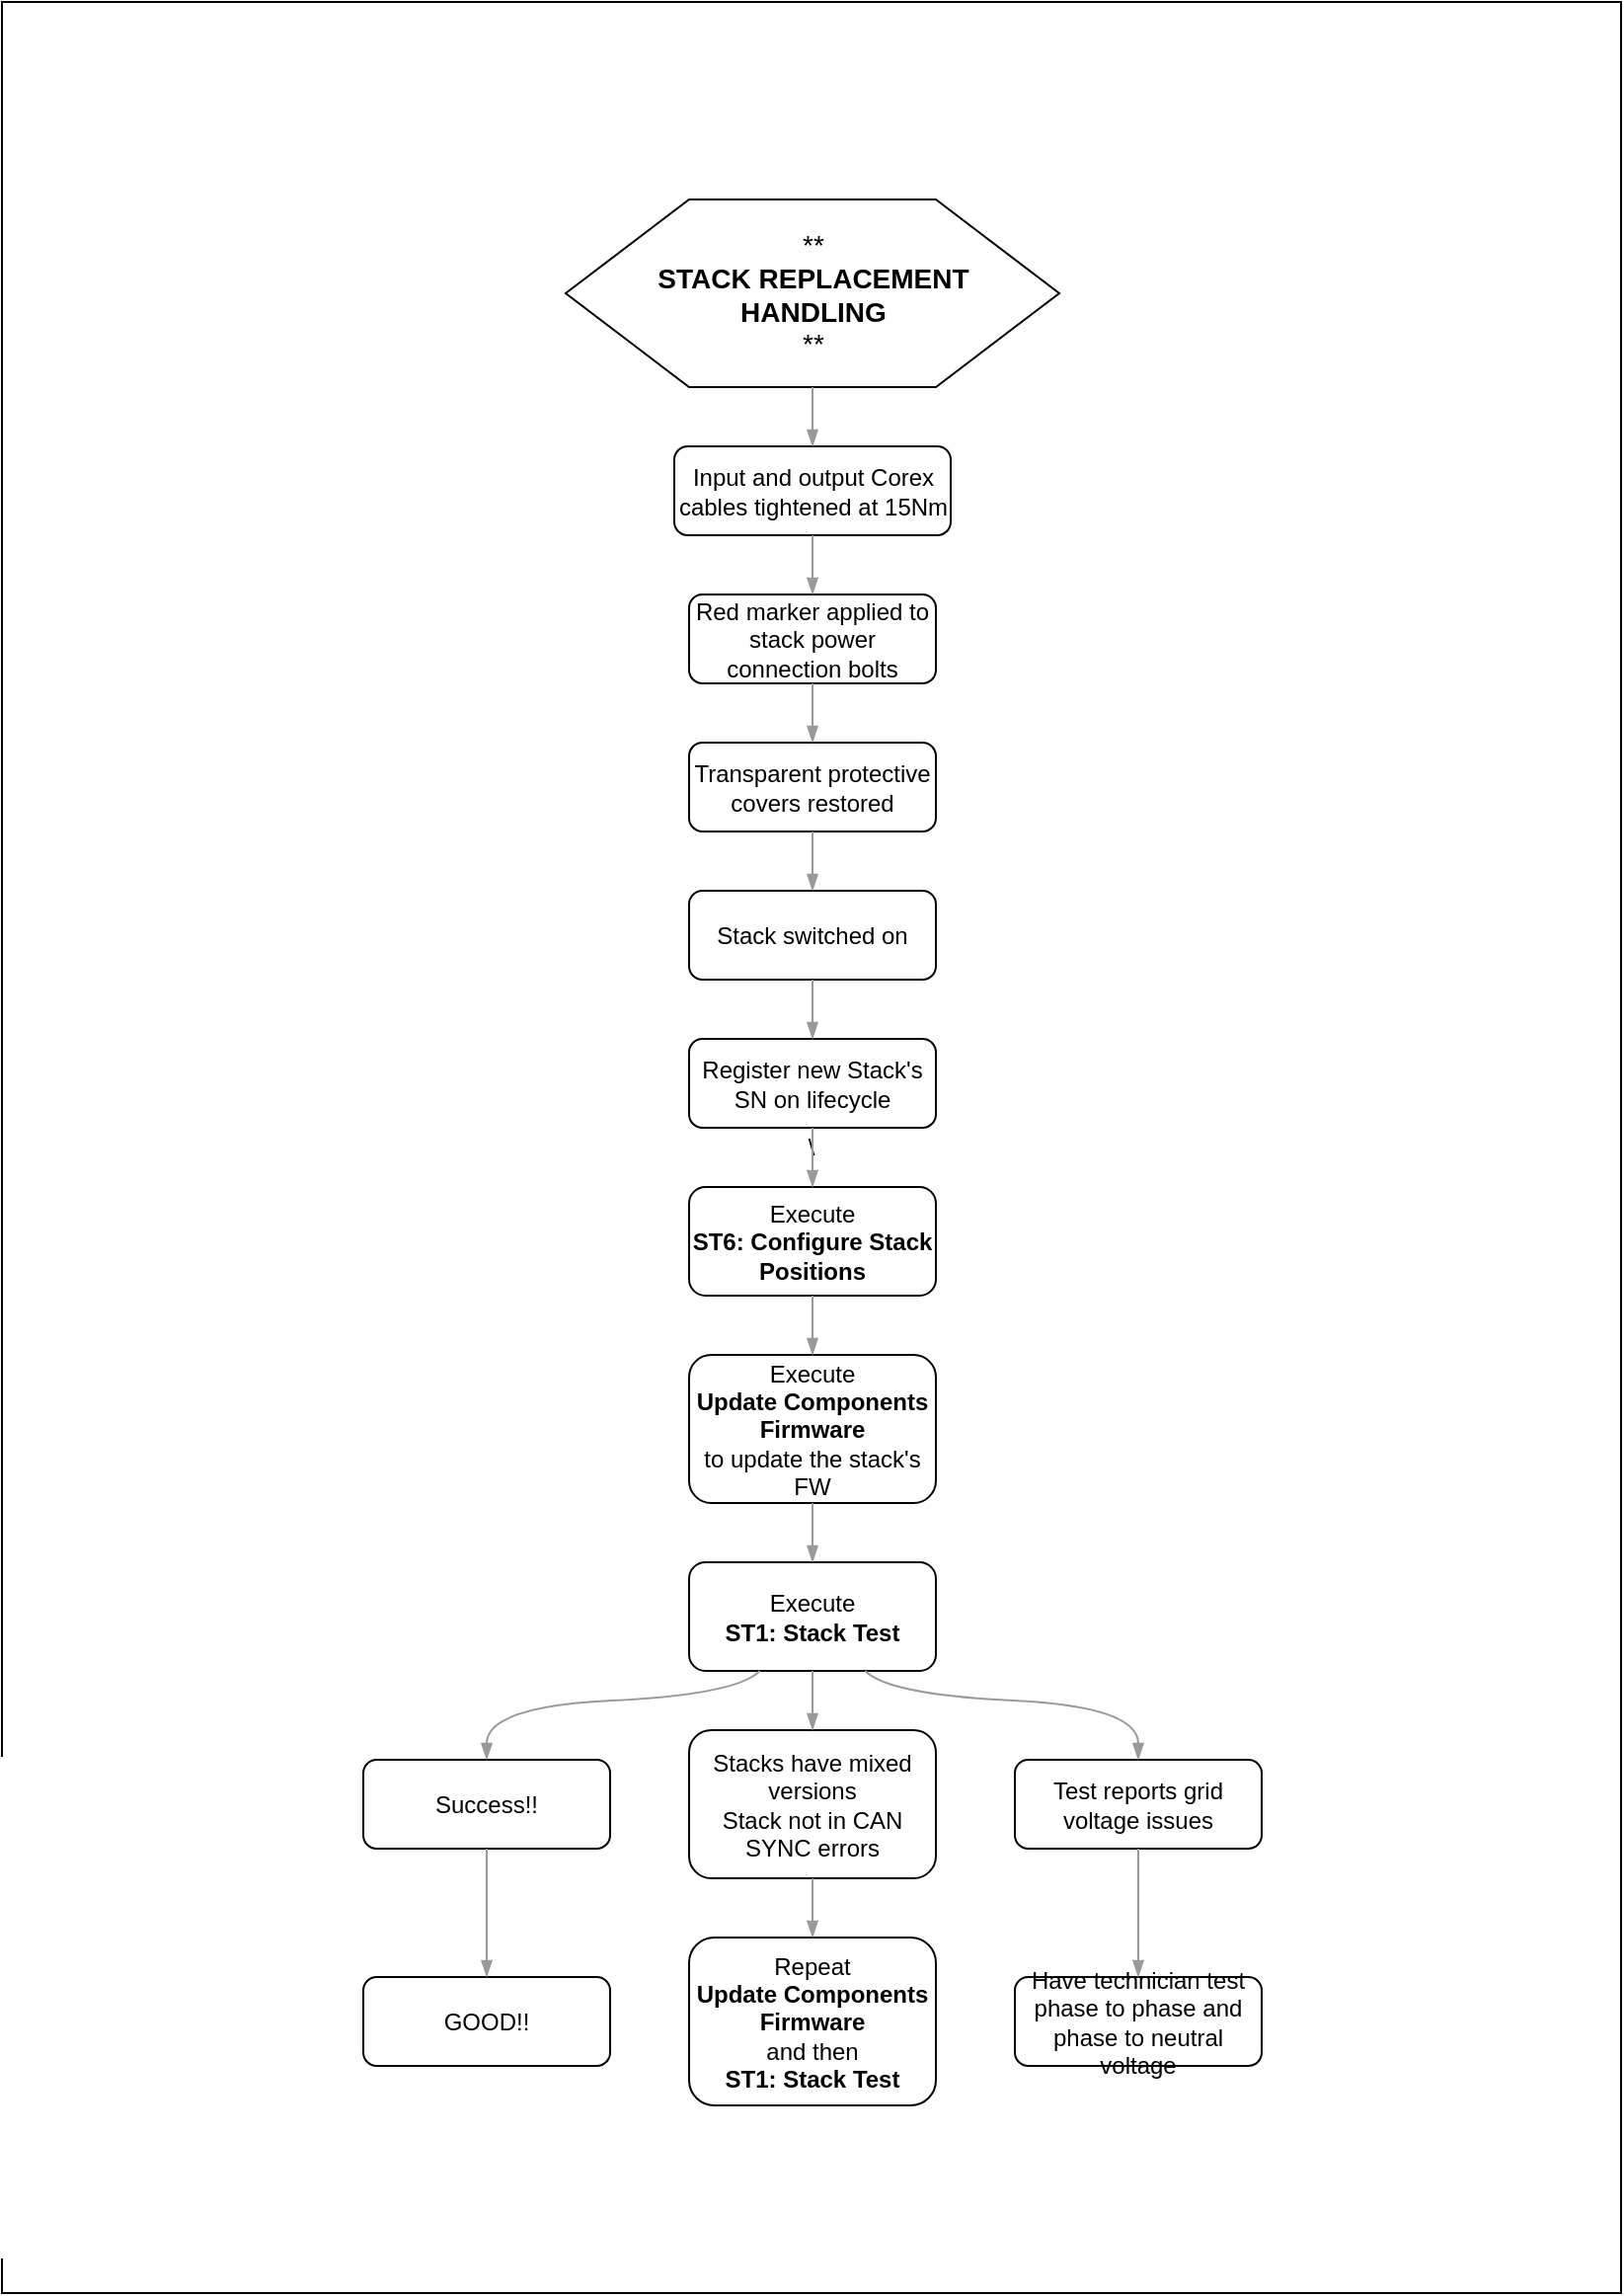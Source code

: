 <mxfile version="27.1.6">
  <diagram name="Pagina-1" id="UaNkxEnIw2f4sNMR2VHh">
    <mxGraphModel dx="2377" dy="1238" grid="1" gridSize="10" guides="1" tooltips="1" connect="1" arrows="1" fold="1" page="1" pageScale="1" pageWidth="827" pageHeight="1169" math="0" shadow="0">
      <root>
        <mxCell id="0" />
        <mxCell id="1" parent="0" />
        <mxCell id="O4qrvx7rD5n2ogxMP4Dq-696" value="\\" style="whiteSpace=wrap;html=1;imageAspect=0;fillColor=light-dark(#FFFFFF,#747474);" vertex="1" parent="1">
          <mxGeometry x="3" y="2" width="820" height="1160" as="geometry" />
        </mxCell>
        <UserObject label="%step%" step="**&lt;BR&gt;&lt;b&gt;STACK REPLACEMENT&lt;BR&gt;HANDLING&lt;/b&gt;&lt;BR&gt;**" shapeType="titleText" width="250" link="" placeholders="1" id="O4qrvx7rD5n2ogxMP4Dq-667">
          <mxCell style="whiteSpace=wrap;shape=hexagon;fillColor=#ffffff;strokeColor=#000000;perimeter=hexagonPerimeter;fontSize=14;html=1;" vertex="1" parent="1">
            <mxGeometry x="288.5" y="102" width="250" height="95" as="geometry" />
          </mxCell>
        </UserObject>
        <UserObject label="%step%" step="Input and output Corex cables tightened at 15Nm" shapeType="instruction" width="140" link="" placeholders="1" id="O4qrvx7rD5n2ogxMP4Dq-668">
          <mxCell style="whiteSpace=wrap;rounded=1;fillColor=#ffffff;strokeColor=#000000;perimetre=rectanglePerimetre;html=1;" vertex="1" parent="1">
            <mxGeometry x="343.5" y="227" width="140" height="45" as="geometry" />
          </mxCell>
        </UserObject>
        <UserObject label="%step%" step="Red marker applied to stack power connection bolts" shapeType="instruction" width="125" link="" placeholders="1" id="O4qrvx7rD5n2ogxMP4Dq-669">
          <mxCell style="whiteSpace=wrap;rounded=1;fillColor=#ffffff;strokeColor=#000000;perimetre=rectanglePerimetre;html=1;" vertex="1" parent="1">
            <mxGeometry x="351" y="302" width="125" height="45" as="geometry" />
          </mxCell>
        </UserObject>
        <UserObject label="%step%" step="Transparent protective covers restored" shapeType="instruction" width="125" link="" placeholders="1" id="O4qrvx7rD5n2ogxMP4Dq-670">
          <mxCell style="whiteSpace=wrap;rounded=1;fillColor=#ffffff;strokeColor=#000000;perimetre=rectanglePerimetre;html=1;" vertex="1" parent="1">
            <mxGeometry x="351" y="377" width="125" height="45" as="geometry" />
          </mxCell>
        </UserObject>
        <UserObject label="%step%" step="Stack switched on" shapeType="instruction" width="125" link="" placeholders="1" id="O4qrvx7rD5n2ogxMP4Dq-671">
          <mxCell style="whiteSpace=wrap;rounded=1;fillColor=#ffffff;strokeColor=#000000;perimetre=rectanglePerimetre;html=1;" vertex="1" parent="1">
            <mxGeometry x="351" y="452" width="125" height="45" as="geometry" />
          </mxCell>
        </UserObject>
        <UserObject label="%step%" step="Register new Stack&#39;s SN on lifecycle" shapeType="instruction" width="125" link="" placeholders="1" id="O4qrvx7rD5n2ogxMP4Dq-672">
          <mxCell style="whiteSpace=wrap;rounded=1;fillColor=#ffffff;strokeColor=#000000;perimetre=rectanglePerimetre;html=1;" vertex="1" parent="1">
            <mxGeometry x="351" y="527" width="125" height="45" as="geometry" />
          </mxCell>
        </UserObject>
        <UserObject label="%step%" step="Execute &lt;BR&gt;&lt;b&gt;ST6: Configure Stack Positions&lt;/b&gt;&lt;/BR&gt;" shapeType="instruction" width="125" link="" placeholders="1" id="O4qrvx7rD5n2ogxMP4Dq-673">
          <mxCell style="whiteSpace=wrap;rounded=1;fillColor=#ffffff;strokeColor=#000000;perimetre=rectanglePerimetre;html=1;" vertex="1" parent="1">
            <mxGeometry x="351" y="602" width="125" height="55" as="geometry" />
          </mxCell>
        </UserObject>
        <UserObject label="%step%" step="Execute &lt;BR&gt;&lt;b&gt; Update Components Firmware &lt;/b&gt;&lt;/BR&gt; to update the stack&#39;s FW" shapeType="instruction" width="125" link="" placeholders="1" id="O4qrvx7rD5n2ogxMP4Dq-674">
          <mxCell style="whiteSpace=wrap;rounded=1;fillColor=#ffffff;strokeColor=#000000;perimetre=rectanglePerimetre;html=1;" vertex="1" parent="1">
            <mxGeometry x="351" y="687" width="125" height="75" as="geometry" />
          </mxCell>
        </UserObject>
        <UserObject label="%step%" step="Execute &lt;BR&gt;&lt;b&gt;ST1: Stack Test&lt;/b&gt;&lt;/BR&gt;" shapeType="instruction" width="125" link="" placeholders="1" id="O4qrvx7rD5n2ogxMP4Dq-675">
          <mxCell style="whiteSpace=wrap;rounded=1;fillColor=#ffffff;strokeColor=#000000;perimetre=rectanglePerimetre;html=1;" vertex="1" parent="1">
            <mxGeometry x="351" y="792" width="125" height="55" as="geometry" />
          </mxCell>
        </UserObject>
        <UserObject label="%step%" step="Success!!" shapeType="instruction" width="125" link="" placeholders="1" id="O4qrvx7rD5n2ogxMP4Dq-676">
          <mxCell style="whiteSpace=wrap;rounded=1;fillColor=#ffffff;strokeColor=#000000;perimetre=rectanglePerimetre;html=1;" vertex="1" parent="1">
            <mxGeometry x="186" y="892" width="125" height="45" as="geometry" />
          </mxCell>
        </UserObject>
        <UserObject label="%step%" step="Stacks have mixed versions&lt;BR&gt;Stack not in CAN&lt;BR&gt;SYNC errors" shapeType="instruction" width="125" link="" placeholders="1" id="O4qrvx7rD5n2ogxMP4Dq-677">
          <mxCell style="whiteSpace=wrap;rounded=1;fillColor=#ffffff;strokeColor=#000000;perimetre=rectanglePerimetre;html=1;" vertex="1" parent="1">
            <mxGeometry x="351" y="877" width="125" height="75" as="geometry" />
          </mxCell>
        </UserObject>
        <UserObject label="%step%" step="Test reports grid voltage issues" shapeType="instruction" width="125" link="" placeholders="1" id="O4qrvx7rD5n2ogxMP4Dq-678">
          <mxCell style="whiteSpace=wrap;rounded=1;fillColor=#ffffff;strokeColor=#000000;perimetre=rectanglePerimetre;html=1;" vertex="1" parent="1">
            <mxGeometry x="516" y="892" width="125" height="45" as="geometry" />
          </mxCell>
        </UserObject>
        <UserObject label="%step%" step="Repeat &lt;BR&gt;&lt;b&gt; Update Components Firmware &lt;/b&gt;&lt;/BR&gt; and then &lt;BR&gt;&lt;b&gt;ST1: Stack Test&lt;/b&gt;&lt;/BR&gt;" shapeType="instruction" width="125" link="" placeholders="1" id="O4qrvx7rD5n2ogxMP4Dq-679">
          <mxCell style="whiteSpace=wrap;rounded=1;fillColor=#ffffff;strokeColor=#000000;perimetre=rectanglePerimetre;html=1;" vertex="1" parent="1">
            <mxGeometry x="351" y="982" width="125" height="85" as="geometry" />
          </mxCell>
        </UserObject>
        <UserObject label="%step%" step="Have technician test phase to phase and phase to neutral voltage" shapeType="instruction" width="125" link="" placeholders="1" id="O4qrvx7rD5n2ogxMP4Dq-680">
          <mxCell style="whiteSpace=wrap;rounded=1;fillColor=#ffffff;strokeColor=#000000;perimetre=rectanglePerimetre;html=1;" vertex="1" parent="1">
            <mxGeometry x="516" y="1002" width="125" height="45" as="geometry" />
          </mxCell>
        </UserObject>
        <UserObject label="%step%" step="GOOD!!" shapeType="instruction" width="125" link="" placeholders="1" id="O4qrvx7rD5n2ogxMP4Dq-681">
          <mxCell style="whiteSpace=wrap;rounded=1;fillColor=#ffffff;strokeColor=#000000;perimetre=rectanglePerimetre;html=1;" vertex="1" parent="1">
            <mxGeometry x="186" y="1002" width="125" height="45" as="geometry" />
          </mxCell>
        </UserObject>
        <mxCell id="O4qrvx7rD5n2ogxMP4Dq-682" value="" style="curved=1;endArrow=blockThin;startArrow=none;strokeColor=#999999;endFill=1;" edge="1" parent="1" source="O4qrvx7rD5n2ogxMP4Dq-667" target="O4qrvx7rD5n2ogxMP4Dq-668">
          <mxGeometry relative="1" as="geometry">
            <Array as="points">
              <mxPoint x="413.5" y="209" />
              <mxPoint x="413.5" y="215" />
            </Array>
          </mxGeometry>
        </mxCell>
        <mxCell id="O4qrvx7rD5n2ogxMP4Dq-683" value="" style="curved=1;endArrow=blockThin;startArrow=none;strokeColor=#999999;endFill=1;" edge="1" parent="1" source="O4qrvx7rD5n2ogxMP4Dq-668" target="O4qrvx7rD5n2ogxMP4Dq-669">
          <mxGeometry relative="1" as="geometry">
            <Array as="points">
              <mxPoint x="413.5" y="284" />
              <mxPoint x="413.5" y="290" />
            </Array>
          </mxGeometry>
        </mxCell>
        <mxCell id="O4qrvx7rD5n2ogxMP4Dq-684" value="" style="curved=1;endArrow=blockThin;startArrow=none;strokeColor=#999999;endFill=1;" edge="1" parent="1" source="O4qrvx7rD5n2ogxMP4Dq-669" target="O4qrvx7rD5n2ogxMP4Dq-670">
          <mxGeometry relative="1" as="geometry">
            <Array as="points">
              <mxPoint x="413.5" y="359" />
              <mxPoint x="413.5" y="365" />
            </Array>
          </mxGeometry>
        </mxCell>
        <mxCell id="O4qrvx7rD5n2ogxMP4Dq-685" value="" style="curved=1;endArrow=blockThin;startArrow=none;strokeColor=#999999;endFill=1;" edge="1" parent="1" source="O4qrvx7rD5n2ogxMP4Dq-670" target="O4qrvx7rD5n2ogxMP4Dq-671">
          <mxGeometry relative="1" as="geometry">
            <Array as="points">
              <mxPoint x="413.5" y="434" />
              <mxPoint x="413.5" y="440" />
            </Array>
          </mxGeometry>
        </mxCell>
        <mxCell id="O4qrvx7rD5n2ogxMP4Dq-686" value="" style="curved=1;endArrow=blockThin;startArrow=none;strokeColor=#999999;endFill=1;" edge="1" parent="1" source="O4qrvx7rD5n2ogxMP4Dq-671" target="O4qrvx7rD5n2ogxMP4Dq-672">
          <mxGeometry relative="1" as="geometry">
            <Array as="points">
              <mxPoint x="413.5" y="509" />
              <mxPoint x="413.5" y="515" />
            </Array>
          </mxGeometry>
        </mxCell>
        <mxCell id="O4qrvx7rD5n2ogxMP4Dq-687" value="" style="curved=1;endArrow=blockThin;startArrow=none;strokeColor=#999999;endFill=1;" edge="1" parent="1" source="O4qrvx7rD5n2ogxMP4Dq-672" target="O4qrvx7rD5n2ogxMP4Dq-673">
          <mxGeometry relative="1" as="geometry">
            <Array as="points">
              <mxPoint x="413.5" y="584" />
              <mxPoint x="413.5" y="590" />
            </Array>
          </mxGeometry>
        </mxCell>
        <mxCell id="O4qrvx7rD5n2ogxMP4Dq-688" value="" style="curved=1;endArrow=blockThin;startArrow=none;strokeColor=#999999;endFill=1;" edge="1" parent="1" source="O4qrvx7rD5n2ogxMP4Dq-673" target="O4qrvx7rD5n2ogxMP4Dq-674">
          <mxGeometry relative="1" as="geometry">
            <Array as="points">
              <mxPoint x="413.5" y="669" />
              <mxPoint x="413.5" y="675" />
            </Array>
          </mxGeometry>
        </mxCell>
        <mxCell id="O4qrvx7rD5n2ogxMP4Dq-689" value="" style="curved=1;endArrow=blockThin;startArrow=none;strokeColor=#999999;endFill=1;" edge="1" parent="1" source="O4qrvx7rD5n2ogxMP4Dq-674" target="O4qrvx7rD5n2ogxMP4Dq-675">
          <mxGeometry relative="1" as="geometry">
            <Array as="points">
              <mxPoint x="413.5" y="774" />
              <mxPoint x="413.5" y="780" />
            </Array>
          </mxGeometry>
        </mxCell>
        <mxCell id="O4qrvx7rD5n2ogxMP4Dq-690" value="" style="curved=1;endArrow=blockThin;startArrow=none;strokeColor=#999999;endFill=1;" edge="1" parent="1" source="O4qrvx7rD5n2ogxMP4Dq-675" target="O4qrvx7rD5n2ogxMP4Dq-676">
          <mxGeometry relative="1" as="geometry">
            <Array as="points">
              <mxPoint x="375.167" y="859" />
              <mxPoint x="248.5" y="865" />
            </Array>
          </mxGeometry>
        </mxCell>
        <mxCell id="O4qrvx7rD5n2ogxMP4Dq-691" value="" style="curved=1;endArrow=blockThin;startArrow=none;strokeColor=#999999;endFill=1;" edge="1" parent="1" source="O4qrvx7rD5n2ogxMP4Dq-675" target="O4qrvx7rD5n2ogxMP4Dq-677">
          <mxGeometry relative="1" as="geometry">
            <Array as="points">
              <mxPoint x="413.5" y="861" />
              <mxPoint x="413.5" y="865" />
            </Array>
          </mxGeometry>
        </mxCell>
        <mxCell id="O4qrvx7rD5n2ogxMP4Dq-692" value="" style="curved=1;endArrow=blockThin;startArrow=none;strokeColor=#999999;endFill=1;" edge="1" parent="1" source="O4qrvx7rD5n2ogxMP4Dq-675" target="O4qrvx7rD5n2ogxMP4Dq-678">
          <mxGeometry relative="1" as="geometry">
            <Array as="points">
              <mxPoint x="451.833" y="859" />
              <mxPoint x="578.5" y="865" />
            </Array>
          </mxGeometry>
        </mxCell>
        <mxCell id="O4qrvx7rD5n2ogxMP4Dq-693" value="" style="curved=1;endArrow=blockThin;startArrow=none;strokeColor=#999999;endFill=1;" edge="1" parent="1" source="O4qrvx7rD5n2ogxMP4Dq-677" target="O4qrvx7rD5n2ogxMP4Dq-679">
          <mxGeometry relative="1" as="geometry">
            <Array as="points">
              <mxPoint x="413.5" y="964" />
              <mxPoint x="413.5" y="970" />
            </Array>
          </mxGeometry>
        </mxCell>
        <mxCell id="O4qrvx7rD5n2ogxMP4Dq-694" value="" style="curved=1;endArrow=blockThin;startArrow=none;strokeColor=#999999;endFill=1;" edge="1" parent="1" source="O4qrvx7rD5n2ogxMP4Dq-678" target="O4qrvx7rD5n2ogxMP4Dq-680">
          <mxGeometry relative="1" as="geometry">
            <Array as="points">
              <mxPoint x="578.5" y="964" />
              <mxPoint x="578.5" y="970" />
            </Array>
          </mxGeometry>
        </mxCell>
        <mxCell id="O4qrvx7rD5n2ogxMP4Dq-695" value="" style="curved=1;endArrow=blockThin;startArrow=none;strokeColor=#999999;endFill=1;" edge="1" parent="1" source="O4qrvx7rD5n2ogxMP4Dq-676" target="O4qrvx7rD5n2ogxMP4Dq-681">
          <mxGeometry relative="1" as="geometry">
            <Array as="points">
              <mxPoint x="248.5" y="964" />
              <mxPoint x="248.5" y="970" />
            </Array>
          </mxGeometry>
        </mxCell>
      </root>
    </mxGraphModel>
  </diagram>
</mxfile>
